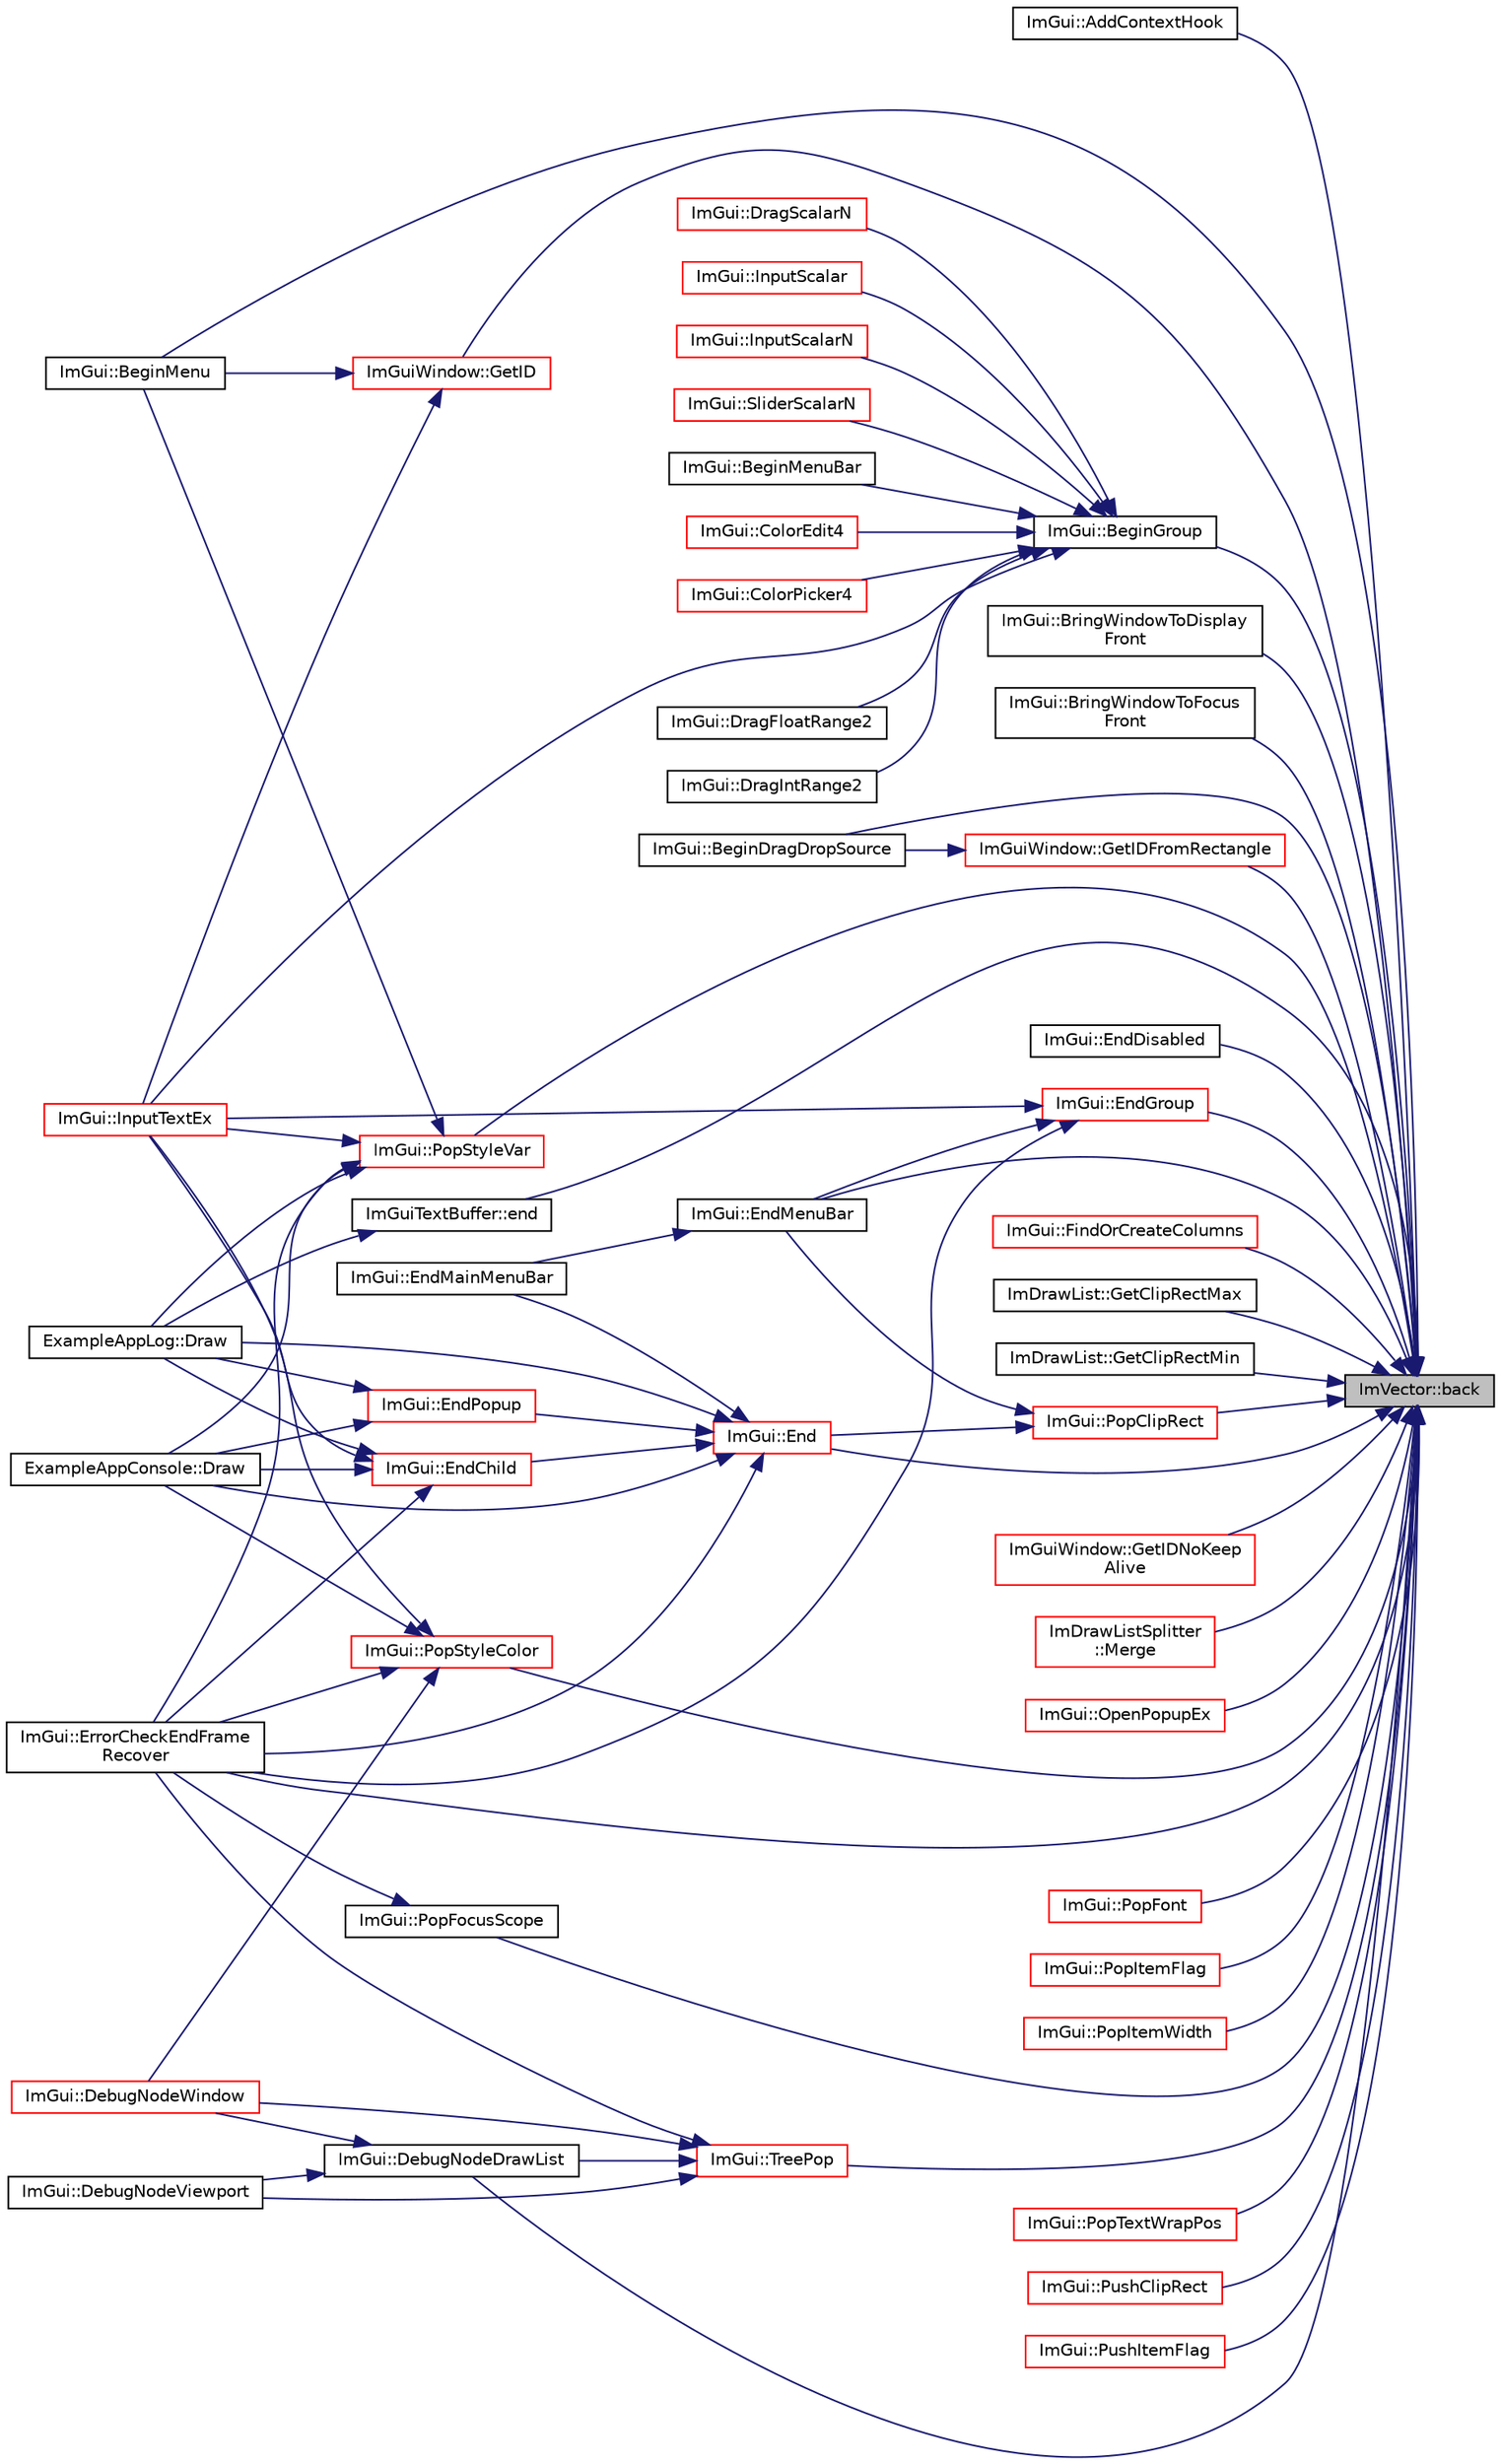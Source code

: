 digraph "ImVector::back"
{
 // LATEX_PDF_SIZE
  edge [fontname="Helvetica",fontsize="10",labelfontname="Helvetica",labelfontsize="10"];
  node [fontname="Helvetica",fontsize="10",shape=record];
  rankdir="RL";
  Node1 [label="ImVector::back",height=0.2,width=0.4,color="black", fillcolor="grey75", style="filled", fontcolor="black",tooltip=" "];
  Node1 -> Node2 [dir="back",color="midnightblue",fontsize="10",style="solid"];
  Node2 [label="ImGui::AddContextHook",height=0.2,width=0.4,color="black", fillcolor="white", style="filled",URL="$namespace_im_gui.html#a1e7bb4d83fee6646718773e5746e53ad",tooltip=" "];
  Node1 -> Node3 [dir="back",color="midnightblue",fontsize="10",style="solid"];
  Node3 [label="ImGui::BeginDragDropSource",height=0.2,width=0.4,color="black", fillcolor="white", style="filled",URL="$namespace_im_gui.html#ac2609b0f034d3bcd8d70d26df8694eaa",tooltip=" "];
  Node1 -> Node4 [dir="back",color="midnightblue",fontsize="10",style="solid"];
  Node4 [label="ImGui::BeginGroup",height=0.2,width=0.4,color="black", fillcolor="white", style="filled",URL="$namespace_im_gui.html#a42407e196b7ed2a8755bff28aae9805f",tooltip=" "];
  Node4 -> Node5 [dir="back",color="midnightblue",fontsize="10",style="solid"];
  Node5 [label="ImGui::BeginMenuBar",height=0.2,width=0.4,color="black", fillcolor="white", style="filled",URL="$namespace_im_gui.html#a4852dff802922163fc747e2e0df5b88f",tooltip=" "];
  Node4 -> Node6 [dir="back",color="midnightblue",fontsize="10",style="solid"];
  Node6 [label="ImGui::ColorEdit4",height=0.2,width=0.4,color="red", fillcolor="white", style="filled",URL="$namespace_im_gui.html#ac3f45e2aa0b1d591cc8a2cdf8b566a45",tooltip=" "];
  Node4 -> Node9 [dir="back",color="midnightblue",fontsize="10",style="solid"];
  Node9 [label="ImGui::ColorPicker4",height=0.2,width=0.4,color="red", fillcolor="white", style="filled",URL="$namespace_im_gui.html#a3d5aae9e0a14aa051d5a799abbe97b32",tooltip=" "];
  Node4 -> Node11 [dir="back",color="midnightblue",fontsize="10",style="solid"];
  Node11 [label="ImGui::DragFloatRange2",height=0.2,width=0.4,color="black", fillcolor="white", style="filled",URL="$namespace_im_gui.html#aa6bfd93ead5c47e84b66185da88b8e8c",tooltip=" "];
  Node4 -> Node12 [dir="back",color="midnightblue",fontsize="10",style="solid"];
  Node12 [label="ImGui::DragIntRange2",height=0.2,width=0.4,color="black", fillcolor="white", style="filled",URL="$namespace_im_gui.html#a27a0380e0480671c7cd854dd7bfc6bd1",tooltip=" "];
  Node4 -> Node13 [dir="back",color="midnightblue",fontsize="10",style="solid"];
  Node13 [label="ImGui::DragScalarN",height=0.2,width=0.4,color="red", fillcolor="white", style="filled",URL="$namespace_im_gui.html#a1265d2b30ced1fca909e26c8f718fcbd",tooltip=" "];
  Node4 -> Node21 [dir="back",color="midnightblue",fontsize="10",style="solid"];
  Node21 [label="ImGui::InputScalar",height=0.2,width=0.4,color="red", fillcolor="white", style="filled",URL="$namespace_im_gui.html#afdb54540b7480872fbb746f64344b374",tooltip=" "];
  Node4 -> Node25 [dir="back",color="midnightblue",fontsize="10",style="solid"];
  Node25 [label="ImGui::InputScalarN",height=0.2,width=0.4,color="red", fillcolor="white", style="filled",URL="$namespace_im_gui.html#afb17f0092027c09183df498834abace9",tooltip=" "];
  Node4 -> Node32 [dir="back",color="midnightblue",fontsize="10",style="solid"];
  Node32 [label="ImGui::InputTextEx",height=0.2,width=0.4,color="red", fillcolor="white", style="filled",URL="$namespace_im_gui.html#af89af17ecc11653f25fea1e50e195de6",tooltip=" "];
  Node4 -> Node41 [dir="back",color="midnightblue",fontsize="10",style="solid"];
  Node41 [label="ImGui::SliderScalarN",height=0.2,width=0.4,color="red", fillcolor="white", style="filled",URL="$namespace_im_gui.html#a64031a4ad000695c1e1d3f42792f4bb4",tooltip=" "];
  Node1 -> Node49 [dir="back",color="midnightblue",fontsize="10",style="solid"];
  Node49 [label="ImGui::BeginMenu",height=0.2,width=0.4,color="black", fillcolor="white", style="filled",URL="$namespace_im_gui.html#a1e55711a21f97d5dff919d697d3a7201",tooltip=" "];
  Node1 -> Node50 [dir="back",color="midnightblue",fontsize="10",style="solid"];
  Node50 [label="ImGui::BringWindowToDisplay\lFront",height=0.2,width=0.4,color="black", fillcolor="white", style="filled",URL="$namespace_im_gui.html#a1f7b95f36d03751c928af7b1b745e959",tooltip=" "];
  Node1 -> Node51 [dir="back",color="midnightblue",fontsize="10",style="solid"];
  Node51 [label="ImGui::BringWindowToFocus\lFront",height=0.2,width=0.4,color="black", fillcolor="white", style="filled",URL="$namespace_im_gui.html#affe95a2dc969f0d15fbd4b588c94ac1a",tooltip=" "];
  Node1 -> Node52 [dir="back",color="midnightblue",fontsize="10",style="solid"];
  Node52 [label="ImGui::DebugNodeDrawList",height=0.2,width=0.4,color="black", fillcolor="white", style="filled",URL="$namespace_im_gui.html#a4fb68e2b5853124ce4d05f455fed0ad4",tooltip=" "];
  Node52 -> Node53 [dir="back",color="midnightblue",fontsize="10",style="solid"];
  Node53 [label="ImGui::DebugNodeViewport",height=0.2,width=0.4,color="black", fillcolor="white", style="filled",URL="$namespace_im_gui.html#aa5e5f50f28c04a26264c0943c7281171",tooltip=" "];
  Node52 -> Node54 [dir="back",color="midnightblue",fontsize="10",style="solid"];
  Node54 [label="ImGui::DebugNodeWindow",height=0.2,width=0.4,color="red", fillcolor="white", style="filled",URL="$namespace_im_gui.html#afcb602554925c5409977f0fb39f77e5d",tooltip=" "];
  Node1 -> Node56 [dir="back",color="midnightblue",fontsize="10",style="solid"];
  Node56 [label="ImGui::End",height=0.2,width=0.4,color="red", fillcolor="white", style="filled",URL="$namespace_im_gui.html#a5479d93794a004c67ceb6d13f37c8254",tooltip=" "];
  Node56 -> Node35 [dir="back",color="midnightblue",fontsize="10",style="solid"];
  Node35 [label="ExampleAppConsole::Draw",height=0.2,width=0.4,color="black", fillcolor="white", style="filled",URL="$struct_example_app_console.html#a0518a09c7e8648dd52c7c06df19ac17a",tooltip=" "];
  Node56 -> Node36 [dir="back",color="midnightblue",fontsize="10",style="solid"];
  Node36 [label="ExampleAppLog::Draw",height=0.2,width=0.4,color="black", fillcolor="white", style="filled",URL="$struct_example_app_log.html#a5ad3a4bdb89171b84aeaff96948a1f77",tooltip=" "];
  Node56 -> Node57 [dir="back",color="midnightblue",fontsize="10",style="solid"];
  Node57 [label="ImGui::EndChild",height=0.2,width=0.4,color="red", fillcolor="white", style="filled",URL="$namespace_im_gui.html#af8de559a88c1442d6df8c1b04c86e997",tooltip=" "];
  Node57 -> Node35 [dir="back",color="midnightblue",fontsize="10",style="solid"];
  Node57 -> Node36 [dir="back",color="midnightblue",fontsize="10",style="solid"];
  Node57 -> Node61 [dir="back",color="midnightblue",fontsize="10",style="solid"];
  Node61 [label="ImGui::ErrorCheckEndFrame\lRecover",height=0.2,width=0.4,color="black", fillcolor="white", style="filled",URL="$namespace_im_gui.html#aaeda60ee2c0b5c2b3f397b237c9928f3",tooltip=" "];
  Node57 -> Node32 [dir="back",color="midnightblue",fontsize="10",style="solid"];
  Node56 -> Node62 [dir="back",color="midnightblue",fontsize="10",style="solid"];
  Node62 [label="ImGui::EndMainMenuBar",height=0.2,width=0.4,color="black", fillcolor="white", style="filled",URL="$namespace_im_gui.html#ab92f330c808546b340eb7bdf7e5f7c95",tooltip=" "];
  Node56 -> Node63 [dir="back",color="midnightblue",fontsize="10",style="solid"];
  Node63 [label="ImGui::EndPopup",height=0.2,width=0.4,color="red", fillcolor="white", style="filled",URL="$namespace_im_gui.html#aa6a9b5696f2ea7eed7683425fc77b8f2",tooltip=" "];
  Node63 -> Node35 [dir="back",color="midnightblue",fontsize="10",style="solid"];
  Node63 -> Node36 [dir="back",color="midnightblue",fontsize="10",style="solid"];
  Node56 -> Node61 [dir="back",color="midnightblue",fontsize="10",style="solid"];
  Node1 -> Node83 [dir="back",color="midnightblue",fontsize="10",style="solid"];
  Node83 [label="ImGuiTextBuffer::end",height=0.2,width=0.4,color="black", fillcolor="white", style="filled",URL="$struct_im_gui_text_buffer.html#a2fc30ad0d384f98dfcea722f798d91f2",tooltip=" "];
  Node83 -> Node36 [dir="back",color="midnightblue",fontsize="10",style="solid"];
  Node1 -> Node84 [dir="back",color="midnightblue",fontsize="10",style="solid"];
  Node84 [label="ImGui::EndDisabled",height=0.2,width=0.4,color="black", fillcolor="white", style="filled",URL="$namespace_im_gui.html#a9e6088c6c690ddff1302b6e42b380733",tooltip=" "];
  Node1 -> Node85 [dir="back",color="midnightblue",fontsize="10",style="solid"];
  Node85 [label="ImGui::EndGroup",height=0.2,width=0.4,color="red", fillcolor="white", style="filled",URL="$namespace_im_gui.html#a05fc97fc64f28a55486087f503d9a622",tooltip=" "];
  Node85 -> Node86 [dir="back",color="midnightblue",fontsize="10",style="solid"];
  Node86 [label="ImGui::EndMenuBar",height=0.2,width=0.4,color="black", fillcolor="white", style="filled",URL="$namespace_im_gui.html#aa226265c140eb6ee375c5b9abc69c4fc",tooltip=" "];
  Node86 -> Node62 [dir="back",color="midnightblue",fontsize="10",style="solid"];
  Node85 -> Node61 [dir="back",color="midnightblue",fontsize="10",style="solid"];
  Node85 -> Node32 [dir="back",color="midnightblue",fontsize="10",style="solid"];
  Node1 -> Node86 [dir="back",color="midnightblue",fontsize="10",style="solid"];
  Node1 -> Node61 [dir="back",color="midnightblue",fontsize="10",style="solid"];
  Node1 -> Node87 [dir="back",color="midnightblue",fontsize="10",style="solid"];
  Node87 [label="ImGui::FindOrCreateColumns",height=0.2,width=0.4,color="red", fillcolor="white", style="filled",URL="$namespace_im_gui.html#af04eb535c152ed14c87940b5d0661c7b",tooltip=" "];
  Node1 -> Node93 [dir="back",color="midnightblue",fontsize="10",style="solid"];
  Node93 [label="ImDrawList::GetClipRectMax",height=0.2,width=0.4,color="black", fillcolor="white", style="filled",URL="$struct_im_draw_list.html#a8e484a61eab501c1c1c416a8b45bb08e",tooltip=" "];
  Node1 -> Node94 [dir="back",color="midnightblue",fontsize="10",style="solid"];
  Node94 [label="ImDrawList::GetClipRectMin",height=0.2,width=0.4,color="black", fillcolor="white", style="filled",URL="$struct_im_draw_list.html#a9d83896d3eb434a9e1072d56523a2754",tooltip=" "];
  Node1 -> Node95 [dir="back",color="midnightblue",fontsize="10",style="solid"];
  Node95 [label="ImGuiWindow::GetID",height=0.2,width=0.4,color="red", fillcolor="white", style="filled",URL="$struct_im_gui_window.html#a66400a63bc0b54d7d29e08d1b1b1a42b",tooltip=" "];
  Node95 -> Node49 [dir="back",color="midnightblue",fontsize="10",style="solid"];
  Node95 -> Node32 [dir="back",color="midnightblue",fontsize="10",style="solid"];
  Node1 -> Node172 [dir="back",color="midnightblue",fontsize="10",style="solid"];
  Node172 [label="ImGuiWindow::GetIDFromRectangle",height=0.2,width=0.4,color="red", fillcolor="white", style="filled",URL="$struct_im_gui_window.html#a44931b6e73248930490d2c89377a8233",tooltip=" "];
  Node172 -> Node3 [dir="back",color="midnightblue",fontsize="10",style="solid"];
  Node1 -> Node174 [dir="back",color="midnightblue",fontsize="10",style="solid"];
  Node174 [label="ImGuiWindow::GetIDNoKeep\lAlive",height=0.2,width=0.4,color="red", fillcolor="white", style="filled",URL="$struct_im_gui_window.html#adc0a43f74a0b53a15a4bc4fea05524fe",tooltip=" "];
  Node1 -> Node179 [dir="back",color="midnightblue",fontsize="10",style="solid"];
  Node179 [label="ImDrawListSplitter\l::Merge",height=0.2,width=0.4,color="red", fillcolor="white", style="filled",URL="$struct_im_draw_list_splitter.html#af3fc4bad2abca9e481d476d1877ba5be",tooltip=" "];
  Node1 -> Node134 [dir="back",color="midnightblue",fontsize="10",style="solid"];
  Node134 [label="ImGui::OpenPopupEx",height=0.2,width=0.4,color="red", fillcolor="white", style="filled",URL="$namespace_im_gui.html#ac1570338b44e1f1311055db7ae41c47b",tooltip=" "];
  Node1 -> Node182 [dir="back",color="midnightblue",fontsize="10",style="solid"];
  Node182 [label="ImGui::PopClipRect",height=0.2,width=0.4,color="red", fillcolor="white", style="filled",URL="$namespace_im_gui.html#aef1c8a6e5a3c70cb10d03d2a2a66dfd8",tooltip=" "];
  Node182 -> Node56 [dir="back",color="midnightblue",fontsize="10",style="solid"];
  Node182 -> Node86 [dir="back",color="midnightblue",fontsize="10",style="solid"];
  Node1 -> Node184 [dir="back",color="midnightblue",fontsize="10",style="solid"];
  Node184 [label="ImGui::PopFocusScope",height=0.2,width=0.4,color="black", fillcolor="white", style="filled",URL="$namespace_im_gui.html#a660bc1ff7f6d971fc4b4236e87409b38",tooltip=" "];
  Node184 -> Node61 [dir="back",color="midnightblue",fontsize="10",style="solid"];
  Node1 -> Node185 [dir="back",color="midnightblue",fontsize="10",style="solid"];
  Node185 [label="ImGui::PopFont",height=0.2,width=0.4,color="red", fillcolor="white", style="filled",URL="$namespace_im_gui.html#af66649bc37022bf3cf2496c73af9a499",tooltip=" "];
  Node1 -> Node186 [dir="back",color="midnightblue",fontsize="10",style="solid"];
  Node186 [label="ImGui::PopItemFlag",height=0.2,width=0.4,color="red", fillcolor="white", style="filled",URL="$namespace_im_gui.html#aa93281155e1dd23715dbd384e91edc6b",tooltip=" "];
  Node1 -> Node189 [dir="back",color="midnightblue",fontsize="10",style="solid"];
  Node189 [label="ImGui::PopItemWidth",height=0.2,width=0.4,color="red", fillcolor="white", style="filled",URL="$namespace_im_gui.html#ad29a3fc0cb5dfc7f9fc7224512ce90bf",tooltip=" "];
  Node1 -> Node191 [dir="back",color="midnightblue",fontsize="10",style="solid"];
  Node191 [label="ImGui::PopStyleColor",height=0.2,width=0.4,color="red", fillcolor="white", style="filled",URL="$namespace_im_gui.html#a9795f730b4043a98b6254738d86efcdc",tooltip=" "];
  Node191 -> Node54 [dir="back",color="midnightblue",fontsize="10",style="solid"];
  Node191 -> Node35 [dir="back",color="midnightblue",fontsize="10",style="solid"];
  Node191 -> Node61 [dir="back",color="midnightblue",fontsize="10",style="solid"];
  Node191 -> Node32 [dir="back",color="midnightblue",fontsize="10",style="solid"];
  Node1 -> Node196 [dir="back",color="midnightblue",fontsize="10",style="solid"];
  Node196 [label="ImGui::PopStyleVar",height=0.2,width=0.4,color="red", fillcolor="white", style="filled",URL="$namespace_im_gui.html#a14116e57d81e326adef2a702e65781d4",tooltip=" "];
  Node196 -> Node49 [dir="back",color="midnightblue",fontsize="10",style="solid"];
  Node196 -> Node35 [dir="back",color="midnightblue",fontsize="10",style="solid"];
  Node196 -> Node36 [dir="back",color="midnightblue",fontsize="10",style="solid"];
  Node196 -> Node61 [dir="back",color="midnightblue",fontsize="10",style="solid"];
  Node196 -> Node32 [dir="back",color="midnightblue",fontsize="10",style="solid"];
  Node1 -> Node198 [dir="back",color="midnightblue",fontsize="10",style="solid"];
  Node198 [label="ImGui::PopTextWrapPos",height=0.2,width=0.4,color="red", fillcolor="white", style="filled",URL="$namespace_im_gui.html#a08000421b9cc13757430efe54178ae0f",tooltip=" "];
  Node1 -> Node201 [dir="back",color="midnightblue",fontsize="10",style="solid"];
  Node201 [label="ImGui::PushClipRect",height=0.2,width=0.4,color="red", fillcolor="white", style="filled",URL="$namespace_im_gui.html#a11c8bd8676e1281e15b24c9615b6904a",tooltip=" "];
  Node1 -> Node205 [dir="back",color="midnightblue",fontsize="10",style="solid"];
  Node205 [label="ImGui::PushItemFlag",height=0.2,width=0.4,color="red", fillcolor="white", style="filled",URL="$namespace_im_gui.html#ac7301f6378333f6d17f47823eed9e00a",tooltip=" "];
  Node1 -> Node208 [dir="back",color="midnightblue",fontsize="10",style="solid"];
  Node208 [label="ImGui::TreePop",height=0.2,width=0.4,color="red", fillcolor="white", style="filled",URL="$namespace_im_gui.html#a41ecf265e5f678c78fc9c30b3cf2077f",tooltip=" "];
  Node208 -> Node52 [dir="back",color="midnightblue",fontsize="10",style="solid"];
  Node208 -> Node53 [dir="back",color="midnightblue",fontsize="10",style="solid"];
  Node208 -> Node54 [dir="back",color="midnightblue",fontsize="10",style="solid"];
  Node208 -> Node61 [dir="back",color="midnightblue",fontsize="10",style="solid"];
}
